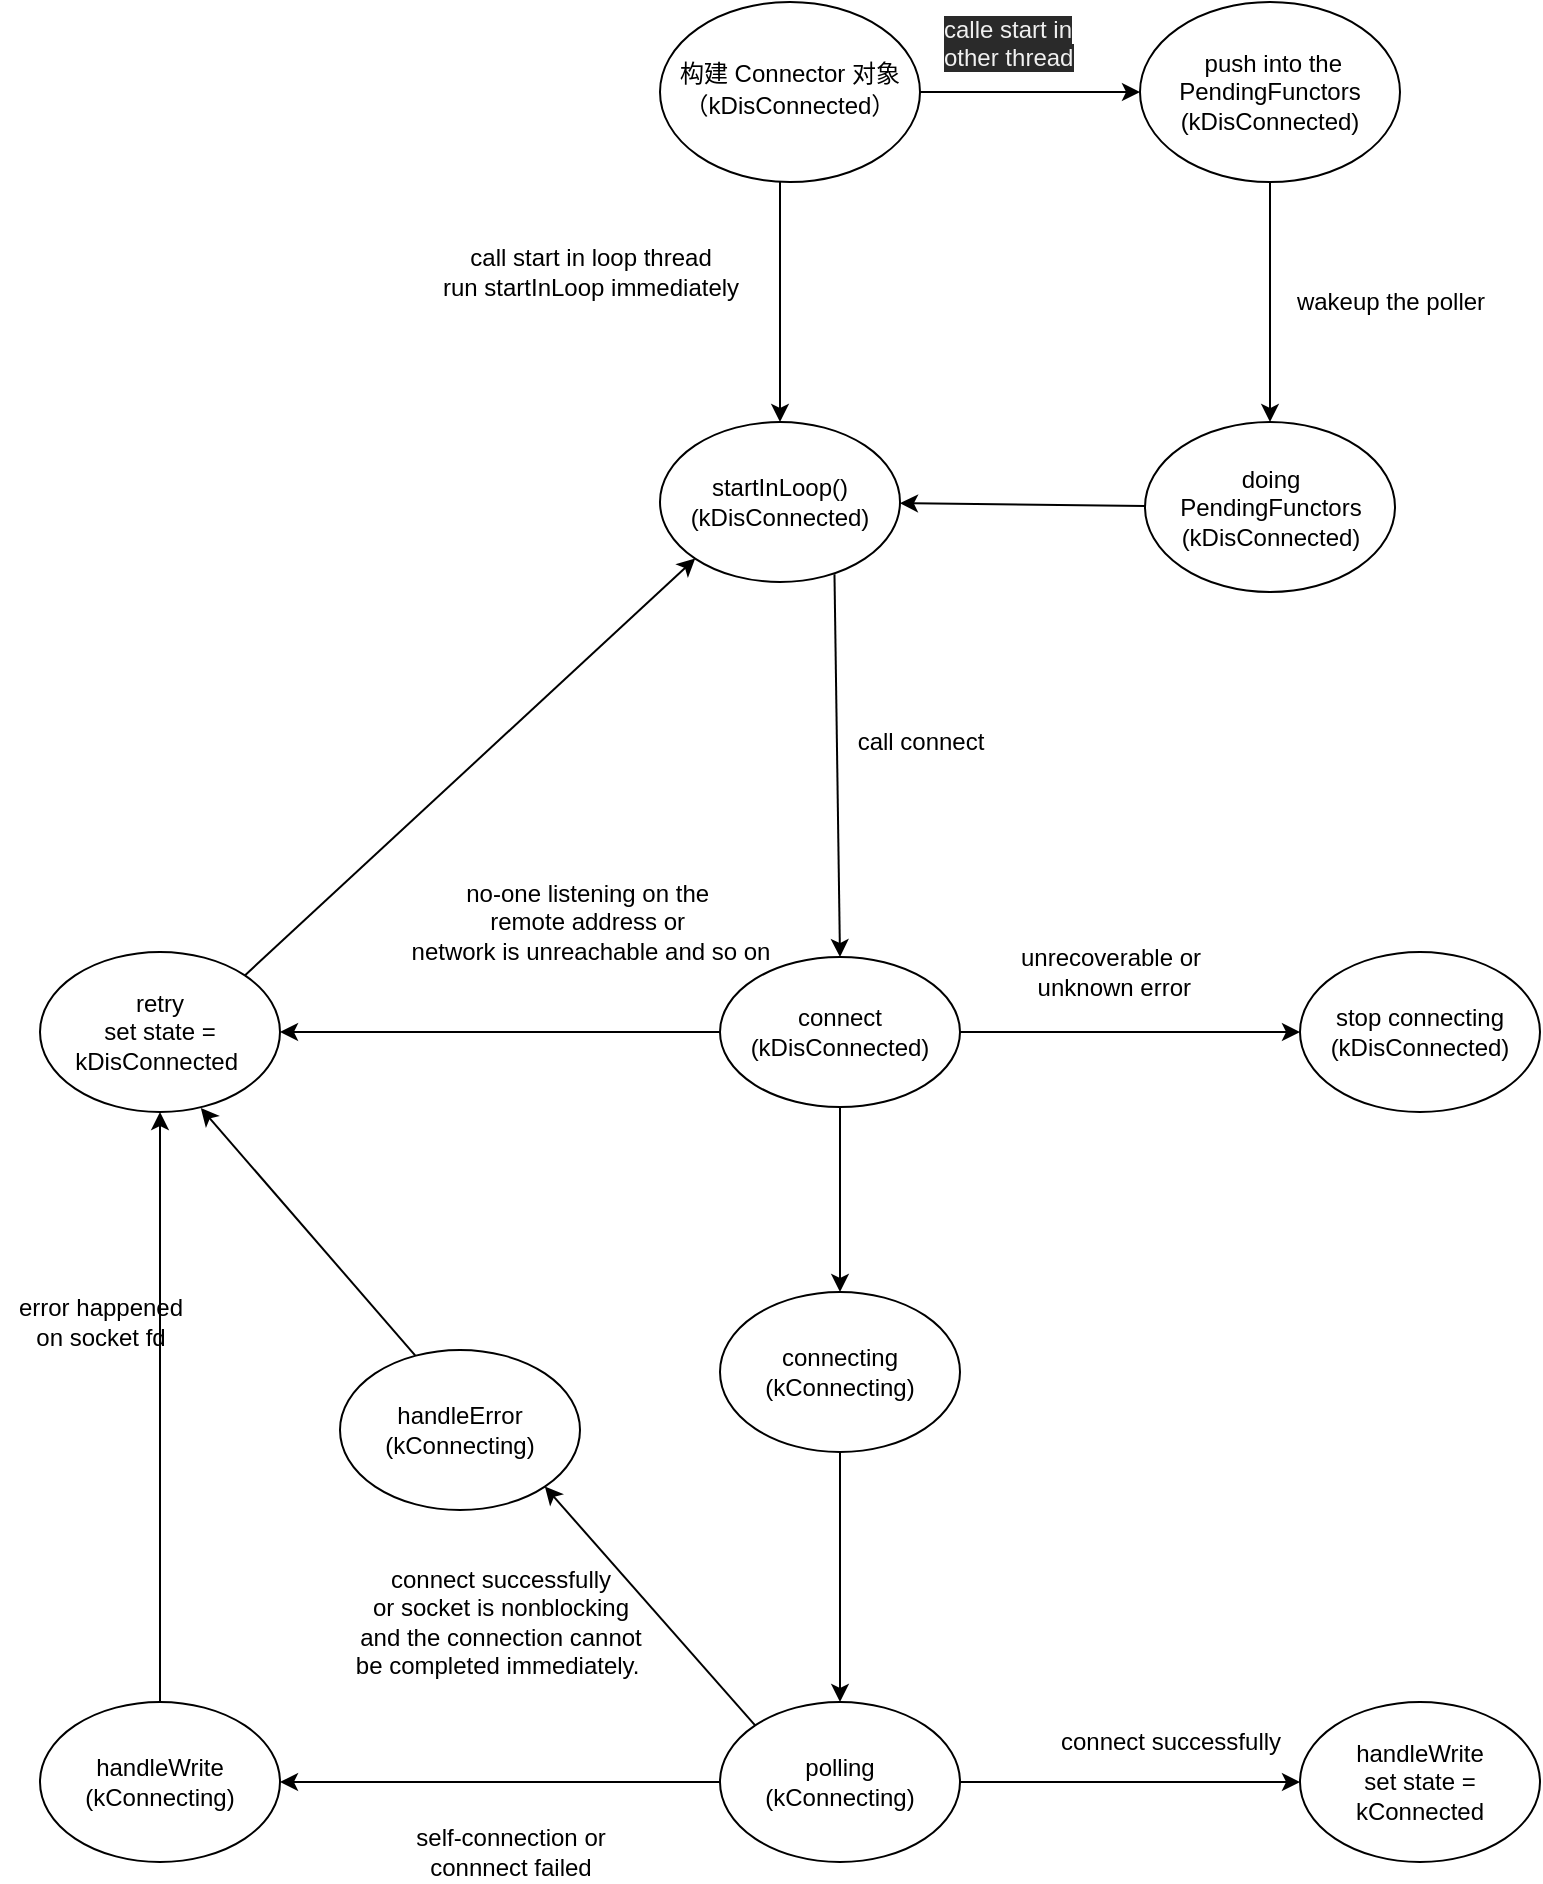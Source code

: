 <mxfile>
    <diagram id="egw16g7UAhKpSdio1XMf" name="第 1 页">
        <mxGraphModel dx="1483" dy="2129" grid="1" gridSize="10" guides="1" tooltips="1" connect="1" arrows="1" fold="1" page="1" pageScale="1" pageWidth="827" pageHeight="1169" background="none" math="0" shadow="0">
            <root>
                <mxCell id="0"/>
                <mxCell id="1" parent="0"/>
                <mxCell id="4" style="edgeStyle=none;html=1;entryX=0.5;entryY=0;entryDx=0;entryDy=0;" parent="1" target="5" edge="1">
                    <mxGeometry relative="1" as="geometry">
                        <mxPoint x="325" y="160" as="targetPoint"/>
                        <Array as="points"/>
                        <mxPoint x="410" y="-80" as="sourcePoint"/>
                    </mxGeometry>
                </mxCell>
                <mxCell id="8" style="edgeStyle=none;html=1;exitX=1;exitY=0.5;exitDx=0;exitDy=0;entryX=0;entryY=0.5;entryDx=0;entryDy=0;" parent="1" source="3" target="7" edge="1">
                    <mxGeometry relative="1" as="geometry"/>
                </mxCell>
                <mxCell id="3" value="&lt;span&gt;构建 Connector 对象&lt;/span&gt;&lt;br&gt;&lt;span&gt;（kDisConnected）&lt;/span&gt;&lt;span style=&quot;color: rgb(79 , 193 , 255) ; background-color: rgb(30 , 30 , 30) ; font-family: &amp;#34;yahei consolas hybrid&amp;#34; , &amp;#34;consolas&amp;#34; , &amp;#34;courier new&amp;#34; , monospace ; font-size: 16px&quot;&gt;&lt;br&gt;&lt;/span&gt;" style="ellipse;whiteSpace=wrap;html=1;" parent="1" vertex="1">
                    <mxGeometry x="350" y="-130" width="130" height="90" as="geometry"/>
                </mxCell>
                <mxCell id="25" style="edgeStyle=none;html=1;entryX=0.5;entryY=0;entryDx=0;entryDy=0;exitX=0.727;exitY=0.952;exitDx=0;exitDy=0;exitPerimeter=0;" parent="1" source="5" target="24" edge="1">
                    <mxGeometry relative="1" as="geometry">
                        <mxPoint x="240" y="243" as="sourcePoint"/>
                    </mxGeometry>
                </mxCell>
                <mxCell id="5" value="startInLoop()&lt;br&gt;(kDisConnected)" style="ellipse;whiteSpace=wrap;html=1;" parent="1" vertex="1">
                    <mxGeometry x="350" y="80" width="120" height="80" as="geometry"/>
                </mxCell>
                <mxCell id="6" value="call start in loop thread&lt;br&gt;run startInLoop&amp;nbsp;immediately" style="text;html=1;align=center;verticalAlign=middle;resizable=0;points=[];autosize=1;strokeColor=none;fillColor=none;" parent="1" vertex="1">
                    <mxGeometry x="235" y="-10" width="160" height="30" as="geometry"/>
                </mxCell>
                <mxCell id="21" style="edgeStyle=none;html=1;" parent="1" source="7" target="19" edge="1">
                    <mxGeometry relative="1" as="geometry">
                        <mxPoint x="655" y="-10" as="targetPoint"/>
                    </mxGeometry>
                </mxCell>
                <mxCell id="7" value="&amp;nbsp;push into the PendingFunctors&lt;br&gt;(kDisConnected)" style="ellipse;whiteSpace=wrap;html=1;" parent="1" vertex="1">
                    <mxGeometry x="590" y="-130" width="130" height="90" as="geometry"/>
                </mxCell>
                <mxCell id="9" value="&lt;span style=&quot;color: rgb(240 , 240 , 240) ; font-family: &amp;#34;helvetica&amp;#34; ; font-size: 12px ; font-style: normal ; font-weight: 400 ; letter-spacing: normal ; text-align: center ; text-indent: 0px ; text-transform: none ; word-spacing: 0px ; background-color: rgb(42 , 42 , 42) ; display: inline ; float: none&quot;&gt;calle start in &lt;br&gt;other&amp;nbsp;thread&lt;br&gt;&lt;/span&gt;" style="text;whiteSpace=wrap;html=1;" parent="1" vertex="1">
                    <mxGeometry x="490" y="-130" width="80" height="50" as="geometry"/>
                </mxCell>
                <mxCell id="23" style="edgeStyle=none;html=1;" parent="1" source="19" target="5" edge="1">
                    <mxGeometry relative="1" as="geometry"/>
                </mxCell>
                <mxCell id="19" value="doing PendingFunctors&lt;br&gt;(kDisConnected)" style="ellipse;whiteSpace=wrap;html=1;" parent="1" vertex="1">
                    <mxGeometry x="592.5" y="80" width="125" height="85" as="geometry"/>
                </mxCell>
                <mxCell id="22" value="wakeup the poller" style="text;html=1;align=center;verticalAlign=middle;resizable=0;points=[];autosize=1;strokeColor=none;fillColor=none;" parent="1" vertex="1">
                    <mxGeometry x="660" y="10" width="110" height="20" as="geometry"/>
                </mxCell>
                <mxCell id="29" style="edgeStyle=none;html=1;exitX=0.5;exitY=1;exitDx=0;exitDy=0;" parent="1" source="24" target="27" edge="1">
                    <mxGeometry relative="1" as="geometry"/>
                </mxCell>
                <mxCell id="32" style="edgeStyle=none;html=1;exitX=0;exitY=0.5;exitDx=0;exitDy=0;entryX=1;entryY=0.5;entryDx=0;entryDy=0;" parent="1" source="24" target="31" edge="1">
                    <mxGeometry relative="1" as="geometry"/>
                </mxCell>
                <mxCell id="35" style="edgeStyle=none;html=1;exitX=1;exitY=0.5;exitDx=0;exitDy=0;" parent="1" source="24" target="33" edge="1">
                    <mxGeometry relative="1" as="geometry"/>
                </mxCell>
                <mxCell id="24" value="connect&lt;br&gt;(kDisConnected)" style="ellipse;whiteSpace=wrap;html=1;" parent="1" vertex="1">
                    <mxGeometry x="380" y="347.5" width="120" height="75" as="geometry"/>
                </mxCell>
                <mxCell id="26" value="call connect&lt;br&gt;" style="text;html=1;align=center;verticalAlign=middle;resizable=0;points=[];autosize=1;strokeColor=none;fillColor=none;" parent="1" vertex="1">
                    <mxGeometry x="440" y="230" width="80" height="20" as="geometry"/>
                </mxCell>
                <mxCell id="39" style="edgeStyle=none;html=1;exitX=0.5;exitY=1;exitDx=0;exitDy=0;fontFamily=Helvetica;fontSize=12;fontColor=default;" parent="1" source="27" target="38" edge="1">
                    <mxGeometry relative="1" as="geometry"/>
                </mxCell>
                <mxCell id="27" value="connecting&lt;br&gt;(kConnecting)" style="ellipse;whiteSpace=wrap;html=1;" parent="1" vertex="1">
                    <mxGeometry x="380" y="515" width="120" height="80" as="geometry"/>
                </mxCell>
                <mxCell id="30" value="connect successfully&lt;br&gt;or socket is nonblocking &lt;br&gt;and the connection cannot&lt;br&gt;be completed immediately.&amp;nbsp;" style="text;html=1;align=center;verticalAlign=middle;resizable=0;points=[];autosize=1;strokeColor=none;fillColor=none;" parent="1" vertex="1">
                    <mxGeometry x="190" y="650" width="160" height="60" as="geometry"/>
                </mxCell>
                <mxCell id="40" style="edgeStyle=none;html=1;exitX=1;exitY=0;exitDx=0;exitDy=0;entryX=0;entryY=1;entryDx=0;entryDy=0;" parent="1" source="31" target="5" edge="1">
                    <mxGeometry relative="1" as="geometry"/>
                </mxCell>
                <mxCell id="31" value="retry&lt;br&gt;set state = &lt;br&gt;kDisConnected&amp;nbsp;" style="ellipse;whiteSpace=wrap;html=1;" parent="1" vertex="1">
                    <mxGeometry x="40" y="345" width="120" height="80" as="geometry"/>
                </mxCell>
                <mxCell id="33" value="stop connecting&lt;br&gt;(kDisConnected)" style="ellipse;whiteSpace=wrap;html=1;" parent="1" vertex="1">
                    <mxGeometry x="670" y="345" width="120" height="80" as="geometry"/>
                </mxCell>
                <mxCell id="36" value="no-one listening on the&amp;nbsp;&lt;br&gt;remote address or&amp;nbsp;&lt;br&gt;network is unreachable and so on" style="text;html=1;align=center;verticalAlign=middle;resizable=0;points=[];autosize=1;strokeColor=none;fillColor=none;" parent="1" vertex="1">
                    <mxGeometry x="220" y="305" width="190" height="50" as="geometry"/>
                </mxCell>
                <mxCell id="37" value="unrecoverable or&lt;br&gt;&amp;nbsp;unknown error" style="text;html=1;align=center;verticalAlign=middle;resizable=0;points=[];autosize=1;strokeColor=none;fillColor=none;fontSize=12;fontFamily=Helvetica;fontColor=default;" parent="1" vertex="1">
                    <mxGeometry x="520" y="340" width="110" height="30" as="geometry"/>
                </mxCell>
                <mxCell id="45" style="edgeStyle=none;html=1;exitX=1;exitY=0.5;exitDx=0;exitDy=0;entryX=0;entryY=0.5;entryDx=0;entryDy=0;" parent="1" source="38" target="44" edge="1">
                    <mxGeometry relative="1" as="geometry"/>
                </mxCell>
                <mxCell id="47" style="edgeStyle=none;html=1;exitX=0;exitY=0;exitDx=0;exitDy=0;entryX=1;entryY=1;entryDx=0;entryDy=0;" parent="1" source="38" target="43" edge="1">
                    <mxGeometry relative="1" as="geometry"/>
                </mxCell>
                <mxCell id="49" style="edgeStyle=none;html=1;exitX=0;exitY=0.5;exitDx=0;exitDy=0;entryX=1;entryY=0.5;entryDx=0;entryDy=0;" parent="1" source="38" target="48" edge="1">
                    <mxGeometry relative="1" as="geometry"/>
                </mxCell>
                <mxCell id="38" value="polling&lt;br&gt;(kConnecting)" style="ellipse;whiteSpace=wrap;html=1;fontFamily=Helvetica;fontSize=12;fontColor=default;fillColor=none;gradientColor=none;" parent="1" vertex="1">
                    <mxGeometry x="380" y="720" width="120" height="80" as="geometry"/>
                </mxCell>
                <mxCell id="52" style="edgeStyle=none;html=1;exitX=0.313;exitY=0.033;exitDx=0;exitDy=0;exitPerimeter=0;entryX=0.67;entryY=0.975;entryDx=0;entryDy=0;entryPerimeter=0;" parent="1" source="43" target="31" edge="1">
                    <mxGeometry relative="1" as="geometry">
                        <mxPoint x="130" y="380" as="targetPoint"/>
                    </mxGeometry>
                </mxCell>
                <mxCell id="43" value="handleError&lt;br&gt;(kConnecting)" style="ellipse;whiteSpace=wrap;html=1;" parent="1" vertex="1">
                    <mxGeometry x="190" y="544" width="120" height="80" as="geometry"/>
                </mxCell>
                <mxCell id="44" value="handleWrite&lt;br&gt;set state =&lt;br&gt;kConnected" style="ellipse;whiteSpace=wrap;html=1;" parent="1" vertex="1">
                    <mxGeometry x="670" y="720" width="120" height="80" as="geometry"/>
                </mxCell>
                <mxCell id="46" value="error happened &lt;br&gt;on socket fd" style="text;html=1;align=center;verticalAlign=middle;resizable=0;points=[];autosize=1;strokeColor=none;fillColor=none;" parent="1" vertex="1">
                    <mxGeometry x="20" y="515" width="100" height="30" as="geometry"/>
                </mxCell>
                <mxCell id="53" style="edgeStyle=none;html=1;exitX=0.5;exitY=0;exitDx=0;exitDy=0;" parent="1" source="48" target="31" edge="1">
                    <mxGeometry relative="1" as="geometry"/>
                </mxCell>
                <mxCell id="48" value="handleWrite&lt;br&gt;(kConnecting)" style="ellipse;whiteSpace=wrap;html=1;" parent="1" vertex="1">
                    <mxGeometry x="40" y="720" width="120" height="80" as="geometry"/>
                </mxCell>
                <mxCell id="50" value="self-connection or &lt;br&gt;connnect failed" style="text;html=1;align=center;verticalAlign=middle;resizable=0;points=[];autosize=1;strokeColor=none;fillColor=none;" parent="1" vertex="1">
                    <mxGeometry x="220" y="780" width="110" height="30" as="geometry"/>
                </mxCell>
                <mxCell id="51" value="connect successfully" style="text;html=1;align=center;verticalAlign=middle;resizable=0;points=[];autosize=1;strokeColor=none;fillColor=none;" parent="1" vertex="1">
                    <mxGeometry x="540" y="730" width="130" height="20" as="geometry"/>
                </mxCell>
            </root>
        </mxGraphModel>
    </diagram>
</mxfile>